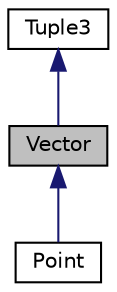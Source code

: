 digraph "Vector"
{
  edge [fontname="Helvetica",fontsize="10",labelfontname="Helvetica",labelfontsize="10"];
  node [fontname="Helvetica",fontsize="10",shape=record];
  Node1 [label="Vector",height=0.2,width=0.4,color="black", fillcolor="grey75", style="filled", fontcolor="black"];
  Node2 -> Node1 [dir="back",color="midnightblue",fontsize="10",style="solid",fontname="Helvetica"];
  Node2 [label="Tuple3",height=0.2,width=0.4,color="black", fillcolor="white", style="filled",URL="$class_tuple3.html"];
  Node1 -> Node3 [dir="back",color="midnightblue",fontsize="10",style="solid",fontname="Helvetica"];
  Node3 [label="Point",height=0.2,width=0.4,color="black", fillcolor="white", style="filled",URL="$class_point.html"];
}

